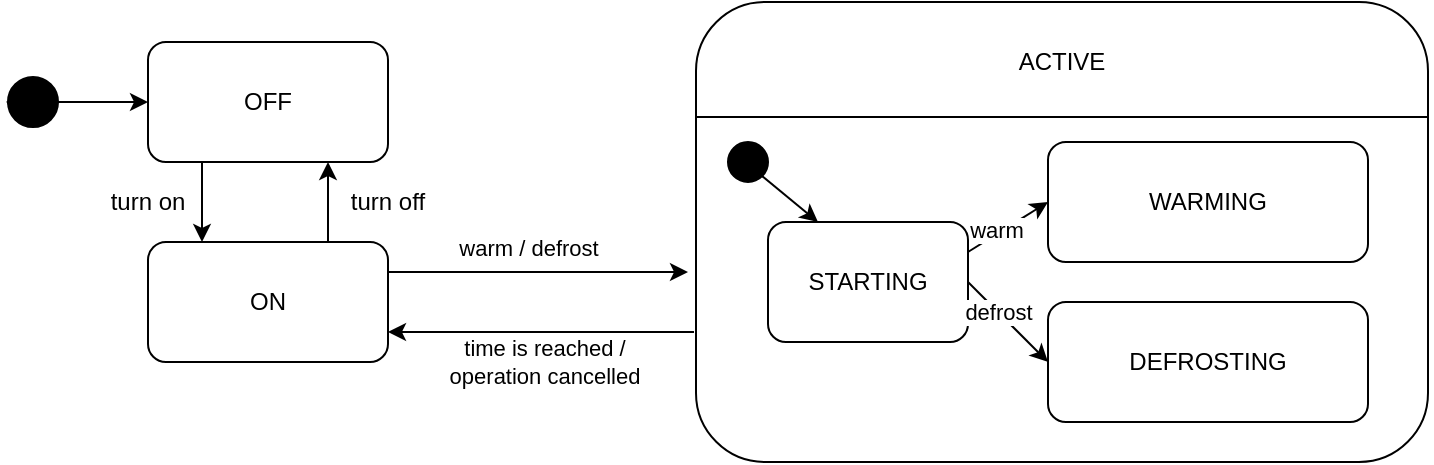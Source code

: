 <mxfile version="13.0.3" type="device"><diagram id="vvE-M2PxdPc8cPZPYPAn" name="Page-1"><mxGraphModel dx="946" dy="680" grid="1" gridSize="10" guides="1" tooltips="1" connect="1" arrows="1" fold="1" page="1" pageScale="1" pageWidth="827" pageHeight="1169" math="0" shadow="0"><root><mxCell id="0"/><mxCell id="1" parent="0"/><mxCell id="swX8R2GaePMDtKl7jFXE-1" value="OFF" style="rounded=1;whiteSpace=wrap;html=1;" vertex="1" parent="1"><mxGeometry x="140" y="140" width="120" height="60" as="geometry"/></mxCell><mxCell id="swX8R2GaePMDtKl7jFXE-2" value="ON" style="rounded=1;whiteSpace=wrap;html=1;" vertex="1" parent="1"><mxGeometry x="140" y="240" width="120" height="60" as="geometry"/></mxCell><mxCell id="swX8R2GaePMDtKl7jFXE-3" value="" style="rounded=1;whiteSpace=wrap;html=1;" vertex="1" parent="1"><mxGeometry x="414" y="120" width="366" height="230" as="geometry"/></mxCell><mxCell id="swX8R2GaePMDtKl7jFXE-4" value="WARMING" style="rounded=1;whiteSpace=wrap;html=1;" vertex="1" parent="1"><mxGeometry x="590" y="190" width="160" height="60" as="geometry"/></mxCell><mxCell id="swX8R2GaePMDtKl7jFXE-5" value="DEFROSTING" style="rounded=1;whiteSpace=wrap;html=1;" vertex="1" parent="1"><mxGeometry x="590" y="270" width="160" height="60" as="geometry"/></mxCell><mxCell id="swX8R2GaePMDtKl7jFXE-7" value="" style="endArrow=classic;html=1;entryX=1;entryY=0.75;entryDx=0;entryDy=0;" edge="1" parent="1" target="swX8R2GaePMDtKl7jFXE-2"><mxGeometry width="50" height="50" relative="1" as="geometry"><mxPoint x="413" y="285" as="sourcePoint"/><mxPoint x="440" y="320" as="targetPoint"/></mxGeometry></mxCell><mxCell id="swX8R2GaePMDtKl7jFXE-8" value="time is reached / &lt;br&gt;operation cancelled" style="edgeLabel;html=1;align=center;verticalAlign=middle;resizable=0;points=[];" vertex="1" connectable="0" parent="swX8R2GaePMDtKl7jFXE-7"><mxGeometry x="-0.187" y="2" relative="1" as="geometry"><mxPoint x="-13" y="13" as="offset"/></mxGeometry></mxCell><mxCell id="swX8R2GaePMDtKl7jFXE-10" value="ACTIVE" style="text;html=1;strokeColor=none;fillColor=none;align=center;verticalAlign=middle;whiteSpace=wrap;rounded=0;" vertex="1" parent="1"><mxGeometry x="577" y="140" width="40" height="20" as="geometry"/></mxCell><mxCell id="swX8R2GaePMDtKl7jFXE-13" value="" style="endArrow=classic;html=1;exitX=0.5;exitY=1;exitDx=0;exitDy=0;" edge="1" parent="1"><mxGeometry width="50" height="50" relative="1" as="geometry"><mxPoint x="167" y="200" as="sourcePoint"/><mxPoint x="167" y="240" as="targetPoint"/></mxGeometry></mxCell><mxCell id="swX8R2GaePMDtKl7jFXE-16" value="turn on" style="text;html=1;strokeColor=none;fillColor=none;align=center;verticalAlign=middle;whiteSpace=wrap;rounded=0;" vertex="1" parent="1"><mxGeometry x="120" y="210" width="40" height="20" as="geometry"/></mxCell><mxCell id="swX8R2GaePMDtKl7jFXE-17" value="" style="endArrow=classic;html=1;entryX=0.75;entryY=1;entryDx=0;entryDy=0;exitX=0.75;exitY=0;exitDx=0;exitDy=0;" edge="1" parent="1" source="swX8R2GaePMDtKl7jFXE-2" target="swX8R2GaePMDtKl7jFXE-1"><mxGeometry width="50" height="50" relative="1" as="geometry"><mxPoint x="390" y="370" as="sourcePoint"/><mxPoint x="440" y="320" as="targetPoint"/></mxGeometry></mxCell><mxCell id="swX8R2GaePMDtKl7jFXE-18" value="turn off" style="text;html=1;strokeColor=none;fillColor=none;align=center;verticalAlign=middle;whiteSpace=wrap;rounded=0;" vertex="1" parent="1"><mxGeometry x="240" y="210" width="40" height="20" as="geometry"/></mxCell><mxCell id="swX8R2GaePMDtKl7jFXE-19" value="" style="endArrow=none;html=1;exitX=0;exitY=0.25;exitDx=0;exitDy=0;entryX=1;entryY=0.25;entryDx=0;entryDy=0;" edge="1" parent="1" source="swX8R2GaePMDtKl7jFXE-3" target="swX8R2GaePMDtKl7jFXE-3"><mxGeometry width="50" height="50" relative="1" as="geometry"><mxPoint x="390" y="370" as="sourcePoint"/><mxPoint x="440" y="320" as="targetPoint"/></mxGeometry></mxCell><mxCell id="swX8R2GaePMDtKl7jFXE-21" value="STARTING" style="rounded=1;whiteSpace=wrap;html=1;" vertex="1" parent="1"><mxGeometry x="450" y="230" width="100" height="60" as="geometry"/></mxCell><mxCell id="swX8R2GaePMDtKl7jFXE-22" value="" style="endArrow=classic;html=1;exitX=1;exitY=0.25;exitDx=0;exitDy=0;entryX=0;entryY=0.5;entryDx=0;entryDy=0;" edge="1" parent="1" source="swX8R2GaePMDtKl7jFXE-21" target="swX8R2GaePMDtKl7jFXE-4"><mxGeometry width="50" height="50" relative="1" as="geometry"><mxPoint x="390" y="370" as="sourcePoint"/><mxPoint x="440" y="320" as="targetPoint"/></mxGeometry></mxCell><mxCell id="swX8R2GaePMDtKl7jFXE-24" value="warm" style="edgeLabel;html=1;align=center;verticalAlign=middle;resizable=0;points=[];" vertex="1" connectable="0" parent="swX8R2GaePMDtKl7jFXE-22"><mxGeometry x="-0.249" y="2" relative="1" as="geometry"><mxPoint as="offset"/></mxGeometry></mxCell><mxCell id="swX8R2GaePMDtKl7jFXE-23" value="" style="endArrow=classic;html=1;exitX=1;exitY=0.5;exitDx=0;exitDy=0;entryX=0;entryY=0.5;entryDx=0;entryDy=0;" edge="1" parent="1" source="swX8R2GaePMDtKl7jFXE-21" target="swX8R2GaePMDtKl7jFXE-5"><mxGeometry width="50" height="50" relative="1" as="geometry"><mxPoint x="390" y="370" as="sourcePoint"/><mxPoint x="440" y="320" as="targetPoint"/></mxGeometry></mxCell><mxCell id="swX8R2GaePMDtKl7jFXE-25" value="defrost" style="edgeLabel;html=1;align=center;verticalAlign=middle;resizable=0;points=[];" vertex="1" connectable="0" parent="swX8R2GaePMDtKl7jFXE-23"><mxGeometry x="-0.25" relative="1" as="geometry"><mxPoint as="offset"/></mxGeometry></mxCell><mxCell id="swX8R2GaePMDtKl7jFXE-26" value="" style="ellipse;whiteSpace=wrap;html=1;aspect=fixed;fillColor=#000000;" vertex="1" parent="1"><mxGeometry x="70" y="157.5" width="25" height="25" as="geometry"/></mxCell><mxCell id="swX8R2GaePMDtKl7jFXE-27" value="" style="endArrow=classic;html=1;exitX=1;exitY=1;exitDx=0;exitDy=0;entryX=0.25;entryY=0;entryDx=0;entryDy=0;" edge="1" parent="1" source="swX8R2GaePMDtKl7jFXE-35" target="swX8R2GaePMDtKl7jFXE-21"><mxGeometry width="50" height="50" relative="1" as="geometry"><mxPoint x="390" y="370" as="sourcePoint"/><mxPoint x="440" y="320" as="targetPoint"/></mxGeometry></mxCell><mxCell id="swX8R2GaePMDtKl7jFXE-28" value="" style="endArrow=classic;html=1;exitX=1;exitY=0.5;exitDx=0;exitDy=0;entryX=0;entryY=0.5;entryDx=0;entryDy=0;" edge="1" parent="1" source="swX8R2GaePMDtKl7jFXE-26" target="swX8R2GaePMDtKl7jFXE-1"><mxGeometry width="50" height="50" relative="1" as="geometry"><mxPoint x="390" y="370" as="sourcePoint"/><mxPoint x="440" y="320" as="targetPoint"/></mxGeometry></mxCell><mxCell id="swX8R2GaePMDtKl7jFXE-30" style="edgeStyle=orthogonalEdgeStyle;rounded=0;orthogonalLoop=1;jettySize=auto;html=1;exitX=0;exitY=0;exitDx=0;exitDy=0;entryX=0;entryY=1;entryDx=0;entryDy=0;" edge="1" parent="1" source="swX8R2GaePMDtKl7jFXE-26" target="swX8R2GaePMDtKl7jFXE-26"><mxGeometry relative="1" as="geometry"/></mxCell><mxCell id="swX8R2GaePMDtKl7jFXE-35" value="" style="ellipse;whiteSpace=wrap;html=1;aspect=fixed;fillColor=#000000;" vertex="1" parent="1"><mxGeometry x="430" y="190" width="20" height="20" as="geometry"/></mxCell><mxCell id="swX8R2GaePMDtKl7jFXE-37" value="" style="endArrow=classic;html=1;exitX=1;exitY=0.25;exitDx=0;exitDy=0;" edge="1" parent="1" source="swX8R2GaePMDtKl7jFXE-2"><mxGeometry width="50" height="50" relative="1" as="geometry"><mxPoint x="390" y="370" as="sourcePoint"/><mxPoint x="410" y="255" as="targetPoint"/></mxGeometry></mxCell><mxCell id="swX8R2GaePMDtKl7jFXE-38" value="warm / defrost" style="edgeLabel;html=1;align=center;verticalAlign=middle;resizable=0;points=[];" vertex="1" connectable="0" parent="swX8R2GaePMDtKl7jFXE-37"><mxGeometry x="0.293" relative="1" as="geometry"><mxPoint x="-27" y="-12" as="offset"/></mxGeometry></mxCell></root></mxGraphModel></diagram></mxfile>